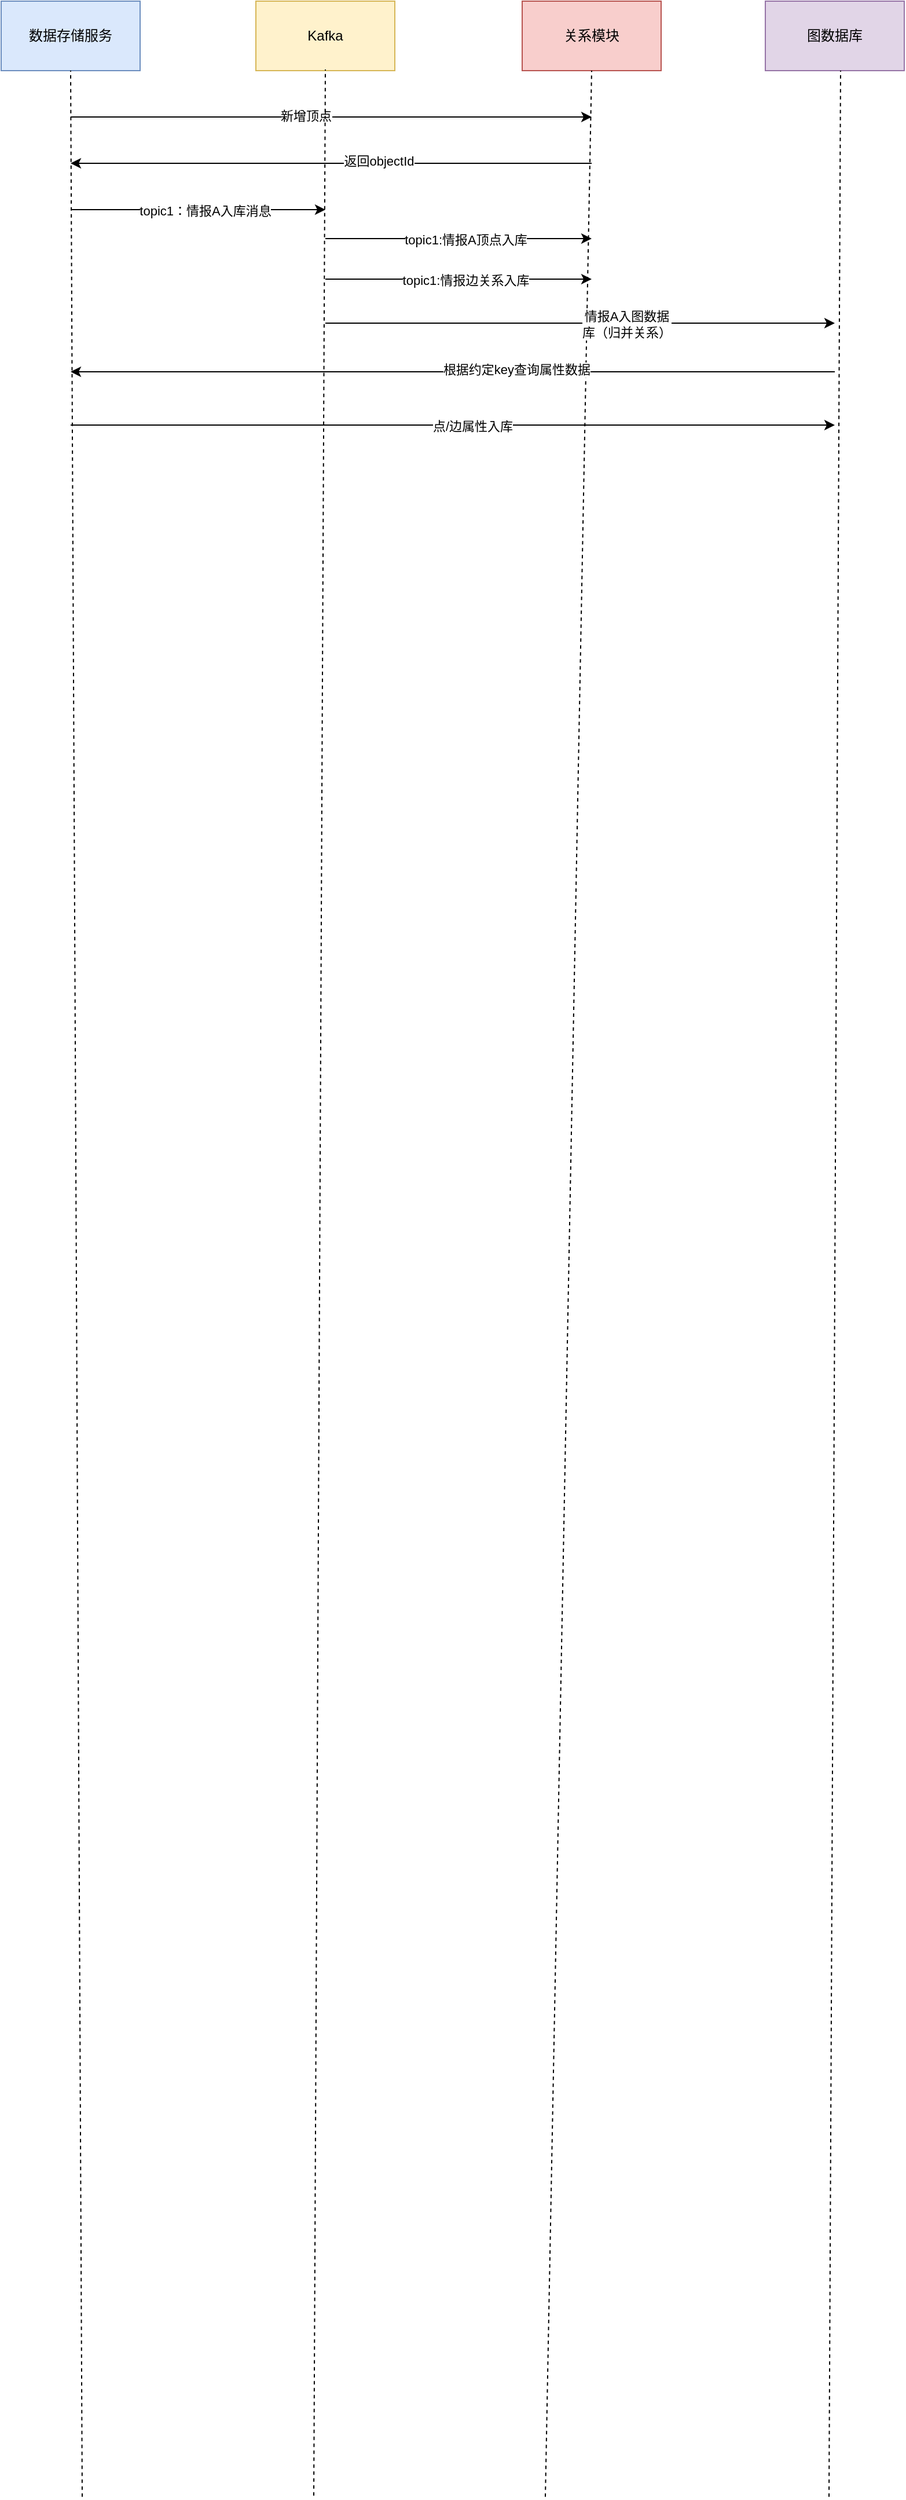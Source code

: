 <mxfile version="14.9.0" type="github">
  <diagram id="KefcSTh8LU217DtaOy7r" name="Page-1">
    <mxGraphModel dx="1292" dy="696" grid="1" gridSize="10" guides="1" tooltips="1" connect="1" arrows="1" fold="1" page="1" pageScale="1" pageWidth="827" pageHeight="1169" math="0" shadow="0">
      <root>
        <mxCell id="0" />
        <mxCell id="1" parent="0" />
        <mxCell id="gcgTT8JTRyI0dcg-f-SO-2" value="&lt;div class=&quot;okr-block-clipboard&quot;&gt;&lt;/div&gt;&lt;div&gt;数据存储服务&lt;/div&gt;" style="rounded=0;whiteSpace=wrap;html=1;fillColor=#dae8fc;strokeColor=#6c8ebf;" vertex="1" parent="1">
          <mxGeometry x="20" y="70" width="120" height="60" as="geometry" />
        </mxCell>
        <mxCell id="gcgTT8JTRyI0dcg-f-SO-3" value="&lt;div class=&quot;okr-block-clipboard&quot;&gt;&lt;/div&gt;&lt;div&gt;关系模块&lt;/div&gt;" style="rounded=0;whiteSpace=wrap;html=1;fillColor=#f8cecc;strokeColor=#b85450;" vertex="1" parent="1">
          <mxGeometry x="470" y="70" width="120" height="60" as="geometry" />
        </mxCell>
        <mxCell id="gcgTT8JTRyI0dcg-f-SO-4" value="&lt;div class=&quot;okr-block-clipboard&quot;&gt;&lt;/div&gt;&lt;div&gt;图数据库&lt;/div&gt;" style="rounded=0;whiteSpace=wrap;html=1;fillColor=#e1d5e7;strokeColor=#9673a6;" vertex="1" parent="1">
          <mxGeometry x="680" y="70" width="120" height="60" as="geometry" />
        </mxCell>
        <mxCell id="gcgTT8JTRyI0dcg-f-SO-5" value="" style="endArrow=none;dashed=1;html=1;entryX=0.5;entryY=1;entryDx=0;entryDy=0;" edge="1" parent="1" target="gcgTT8JTRyI0dcg-f-SO-2">
          <mxGeometry width="50" height="50" relative="1" as="geometry">
            <mxPoint x="90" y="2224.8" as="sourcePoint" />
            <mxPoint x="120" y="180" as="targetPoint" />
          </mxGeometry>
        </mxCell>
        <mxCell id="gcgTT8JTRyI0dcg-f-SO-6" value="" style="endArrow=none;dashed=1;html=1;entryX=0.5;entryY=1;entryDx=0;entryDy=0;" edge="1" parent="1" target="gcgTT8JTRyI0dcg-f-SO-3">
          <mxGeometry width="50" height="50" relative="1" as="geometry">
            <mxPoint x="490" y="2224.8" as="sourcePoint" />
            <mxPoint x="500" y="130" as="targetPoint" />
          </mxGeometry>
        </mxCell>
        <mxCell id="gcgTT8JTRyI0dcg-f-SO-7" value="" style="endArrow=none;dashed=1;html=1;entryX=0.5;entryY=1;entryDx=0;entryDy=0;" edge="1" parent="1">
          <mxGeometry width="50" height="50" relative="1" as="geometry">
            <mxPoint x="735" y="2224.8" as="sourcePoint" />
            <mxPoint x="745" y="130" as="targetPoint" />
          </mxGeometry>
        </mxCell>
        <mxCell id="gcgTT8JTRyI0dcg-f-SO-8" value="" style="endArrow=classic;html=1;" edge="1" parent="1">
          <mxGeometry width="50" height="50" relative="1" as="geometry">
            <mxPoint x="80" y="170" as="sourcePoint" />
            <mxPoint x="530" y="170" as="targetPoint" />
          </mxGeometry>
        </mxCell>
        <mxCell id="gcgTT8JTRyI0dcg-f-SO-9" value="新增顶点" style="edgeLabel;html=1;align=center;verticalAlign=middle;resizable=0;points=[];" vertex="1" connectable="0" parent="gcgTT8JTRyI0dcg-f-SO-8">
          <mxGeometry x="-0.101" y="1" relative="1" as="geometry">
            <mxPoint as="offset" />
          </mxGeometry>
        </mxCell>
        <mxCell id="gcgTT8JTRyI0dcg-f-SO-10" value="" style="endArrow=classic;html=1;" edge="1" parent="1">
          <mxGeometry width="50" height="50" relative="1" as="geometry">
            <mxPoint x="530" y="210" as="sourcePoint" />
            <mxPoint x="80" y="210" as="targetPoint" />
          </mxGeometry>
        </mxCell>
        <mxCell id="gcgTT8JTRyI0dcg-f-SO-18" value="返回objectId" style="edgeLabel;html=1;align=center;verticalAlign=middle;resizable=0;points=[];" vertex="1" connectable="0" parent="gcgTT8JTRyI0dcg-f-SO-10">
          <mxGeometry x="-0.181" y="-2" relative="1" as="geometry">
            <mxPoint as="offset" />
          </mxGeometry>
        </mxCell>
        <mxCell id="gcgTT8JTRyI0dcg-f-SO-21" value="&lt;div class=&quot;okr-block-clipboard&quot;&gt;&lt;/div&gt;&lt;div&gt;Kafka&lt;/div&gt;" style="rounded=0;whiteSpace=wrap;html=1;fillColor=#fff2cc;strokeColor=#d6b656;" vertex="1" parent="1">
          <mxGeometry x="240" y="70" width="120" height="60" as="geometry" />
        </mxCell>
        <mxCell id="gcgTT8JTRyI0dcg-f-SO-22" value="" style="endArrow=none;dashed=1;html=1;entryX=0.5;entryY=1;entryDx=0;entryDy=0;" edge="1" parent="1">
          <mxGeometry width="50" height="50" relative="1" as="geometry">
            <mxPoint x="290" y="2223.8" as="sourcePoint" />
            <mxPoint x="300" y="129" as="targetPoint" />
          </mxGeometry>
        </mxCell>
        <mxCell id="gcgTT8JTRyI0dcg-f-SO-23" value="" style="endArrow=classic;html=1;" edge="1" parent="1">
          <mxGeometry width="50" height="50" relative="1" as="geometry">
            <mxPoint x="80" y="250" as="sourcePoint" />
            <mxPoint x="300" y="250" as="targetPoint" />
          </mxGeometry>
        </mxCell>
        <mxCell id="gcgTT8JTRyI0dcg-f-SO-24" value="topic1：情报A入库消息" style="edgeLabel;html=1;align=center;verticalAlign=middle;resizable=0;points=[];" vertex="1" connectable="0" parent="gcgTT8JTRyI0dcg-f-SO-23">
          <mxGeometry x="0.052" y="-1" relative="1" as="geometry">
            <mxPoint as="offset" />
          </mxGeometry>
        </mxCell>
        <mxCell id="gcgTT8JTRyI0dcg-f-SO-25" value="" style="endArrow=classic;html=1;" edge="1" parent="1">
          <mxGeometry width="50" height="50" relative="1" as="geometry">
            <mxPoint x="300" y="275.0" as="sourcePoint" />
            <mxPoint x="530" y="275" as="targetPoint" />
          </mxGeometry>
        </mxCell>
        <mxCell id="gcgTT8JTRyI0dcg-f-SO-26" value="topic1:情报A顶点入库" style="edgeLabel;html=1;align=center;verticalAlign=middle;resizable=0;points=[];" vertex="1" connectable="0" parent="gcgTT8JTRyI0dcg-f-SO-25">
          <mxGeometry x="0.052" y="-1" relative="1" as="geometry">
            <mxPoint as="offset" />
          </mxGeometry>
        </mxCell>
        <mxCell id="gcgTT8JTRyI0dcg-f-SO-28" value="" style="endArrow=classic;html=1;" edge="1" parent="1">
          <mxGeometry width="50" height="50" relative="1" as="geometry">
            <mxPoint x="300" y="348.0" as="sourcePoint" />
            <mxPoint x="740" y="348" as="targetPoint" />
          </mxGeometry>
        </mxCell>
        <mxCell id="gcgTT8JTRyI0dcg-f-SO-29" value="情报A入图数据&lt;br&gt;库（归并关系）" style="edgeLabel;html=1;align=center;verticalAlign=middle;resizable=0;points=[];" vertex="1" connectable="0" parent="gcgTT8JTRyI0dcg-f-SO-28">
          <mxGeometry x="0.052" y="-1" relative="1" as="geometry">
            <mxPoint x="28" as="offset" />
          </mxGeometry>
        </mxCell>
        <mxCell id="gcgTT8JTRyI0dcg-f-SO-34" value="" style="endArrow=classic;html=1;" edge="1" parent="1">
          <mxGeometry width="50" height="50" relative="1" as="geometry">
            <mxPoint x="300" y="310.0" as="sourcePoint" />
            <mxPoint x="530" y="310" as="targetPoint" />
          </mxGeometry>
        </mxCell>
        <mxCell id="gcgTT8JTRyI0dcg-f-SO-35" value="topic1:情报边关系入库" style="edgeLabel;html=1;align=center;verticalAlign=middle;resizable=0;points=[];" vertex="1" connectable="0" parent="gcgTT8JTRyI0dcg-f-SO-34">
          <mxGeometry x="0.052" y="-1" relative="1" as="geometry">
            <mxPoint as="offset" />
          </mxGeometry>
        </mxCell>
        <mxCell id="gcgTT8JTRyI0dcg-f-SO-41" value="" style="endArrow=classic;html=1;" edge="1" parent="1">
          <mxGeometry width="50" height="50" relative="1" as="geometry">
            <mxPoint x="740" y="390" as="sourcePoint" />
            <mxPoint x="80" y="390" as="targetPoint" />
          </mxGeometry>
        </mxCell>
        <mxCell id="gcgTT8JTRyI0dcg-f-SO-42" value="根据约定key查询属性数据" style="edgeLabel;html=1;align=center;verticalAlign=middle;resizable=0;points=[];" vertex="1" connectable="0" parent="gcgTT8JTRyI0dcg-f-SO-41">
          <mxGeometry x="-0.166" y="-2" relative="1" as="geometry">
            <mxPoint as="offset" />
          </mxGeometry>
        </mxCell>
        <mxCell id="gcgTT8JTRyI0dcg-f-SO-44" value="" style="endArrow=classic;html=1;" edge="1" parent="1">
          <mxGeometry width="50" height="50" relative="1" as="geometry">
            <mxPoint x="80" y="436.0" as="sourcePoint" />
            <mxPoint x="740" y="436" as="targetPoint" />
          </mxGeometry>
        </mxCell>
        <mxCell id="gcgTT8JTRyI0dcg-f-SO-45" value="点/边属性入库" style="edgeLabel;html=1;align=center;verticalAlign=middle;resizable=0;points=[];" vertex="1" connectable="0" parent="gcgTT8JTRyI0dcg-f-SO-44">
          <mxGeometry x="0.052" y="-1" relative="1" as="geometry">
            <mxPoint as="offset" />
          </mxGeometry>
        </mxCell>
      </root>
    </mxGraphModel>
  </diagram>
</mxfile>
